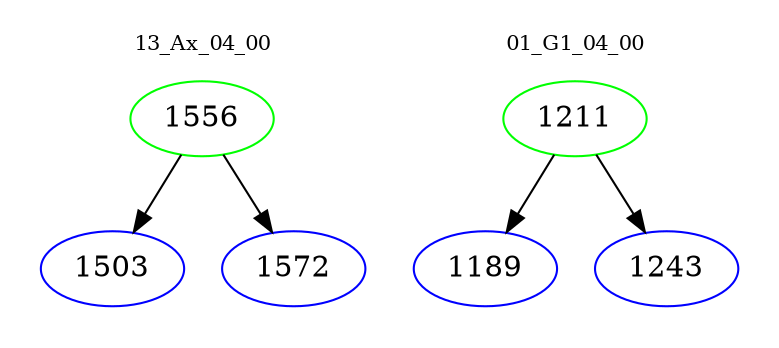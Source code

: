 digraph{
subgraph cluster_0 {
color = white
label = "13_Ax_04_00";
fontsize=10;
T0_1556 [label="1556", color="green"]
T0_1556 -> T0_1503 [color="black"]
T0_1503 [label="1503", color="blue"]
T0_1556 -> T0_1572 [color="black"]
T0_1572 [label="1572", color="blue"]
}
subgraph cluster_1 {
color = white
label = "01_G1_04_00";
fontsize=10;
T1_1211 [label="1211", color="green"]
T1_1211 -> T1_1189 [color="black"]
T1_1189 [label="1189", color="blue"]
T1_1211 -> T1_1243 [color="black"]
T1_1243 [label="1243", color="blue"]
}
}
